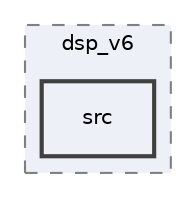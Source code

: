 digraph "unit_test/private/iav_test/dsp_v6/src"
{
 // INTERACTIVE_SVG=YES
 // LATEX_PDF_SIZE
  bgcolor="transparent";
  edge [fontname="Helvetica",fontsize="10",labelfontname="Helvetica",labelfontsize="10"];
  node [fontname="Helvetica",fontsize="10",shape=record];
  compound=true
  subgraph clusterdir_94ac541d7d397ccccdf6d05937e43275 {
    graph [ bgcolor="#edf0f7", pencolor="grey50", style="filled,dashed,", label="dsp_v6", fontname="Helvetica", fontsize="10", URL="dir_94ac541d7d397ccccdf6d05937e43275.html"]
  dir_f22b345076fdcaf583d35a7e835a59a0 [shape=box, label="src", style="filled,bold,", fillcolor="#edf0f7", color="grey25", URL="dir_f22b345076fdcaf583d35a7e835a59a0.html"];
  }
}

